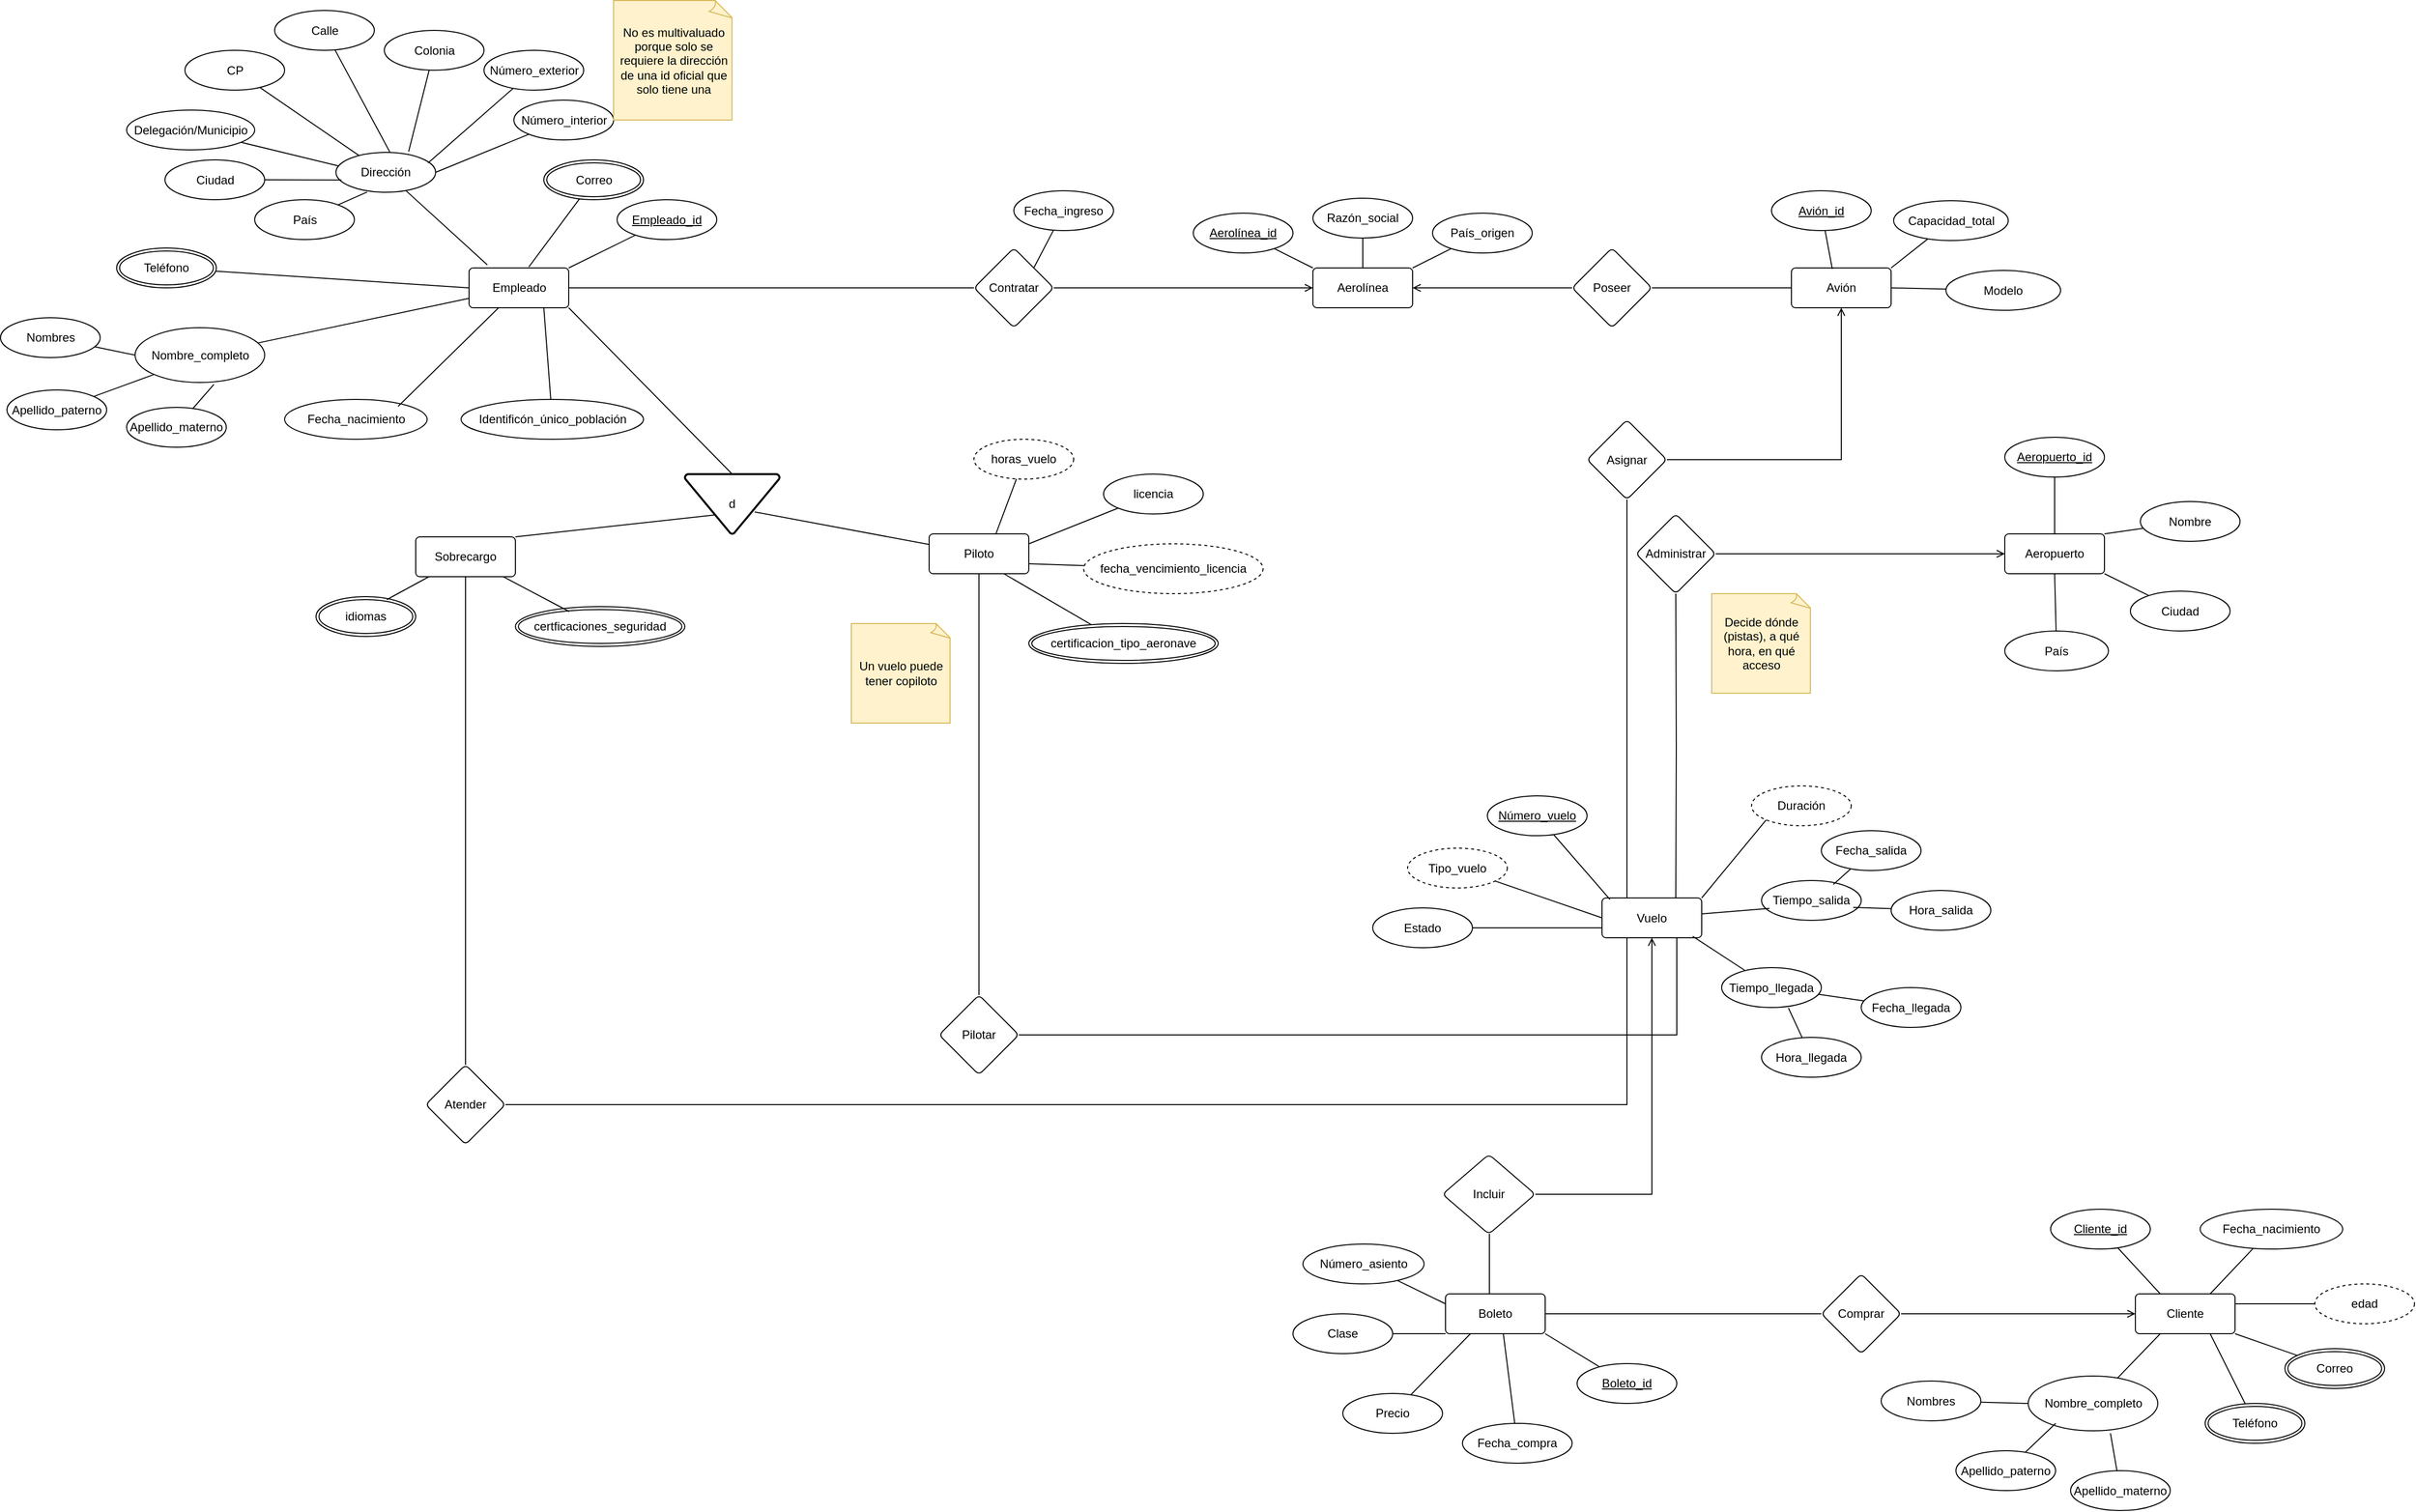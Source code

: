 <mxfile version="28.0.6">
  <diagram name="Página-1" id="A9PW_-a_aorVZS6O-z3_">
    <mxGraphModel dx="2638" dy="572" grid="1" gridSize="10" guides="1" tooltips="1" connect="1" arrows="1" fold="1" page="1" pageScale="1" pageWidth="827" pageHeight="1169" math="0" shadow="0">
      <root>
        <mxCell id="0" />
        <mxCell id="1" parent="0" />
        <mxCell id="obFpbQmdptYm8J4LqNKV-138" style="rounded=0;orthogonalLoop=1;jettySize=auto;html=1;entryX=1;entryY=0;entryDx=0;entryDy=0;endArrow=none;endFill=0;exitX=0.316;exitY=0.683;exitDx=0;exitDy=0;exitPerimeter=0;" parent="1" source="obFpbQmdptYm8J4LqNKV-22" target="obFpbQmdptYm8J4LqNKV-36" edge="1">
          <mxGeometry relative="1" as="geometry" />
        </mxCell>
        <mxCell id="obFpbQmdptYm8J4LqNKV-22" value="d" style="strokeWidth=2;html=1;shape=mxgraph.flowchart.merge_or_storage;whiteSpace=wrap;" parent="1" vertex="1">
          <mxGeometry x="-580" y="507" width="95" height="60" as="geometry" />
        </mxCell>
        <mxCell id="obFpbQmdptYm8J4LqNKV-122" style="rounded=0;orthogonalLoop=1;jettySize=auto;html=1;entryX=0;entryY=0.5;entryDx=0;entryDy=0;endArrow=none;endFill=0;" parent="1" source="obFpbQmdptYm8J4LqNKV-23" target="obFpbQmdptYm8J4LqNKV-25" edge="1">
          <mxGeometry relative="1" as="geometry" />
        </mxCell>
        <mxCell id="obFpbQmdptYm8J4LqNKV-23" value="Teléfono" style="ellipse;shape=doubleEllipse;margin=3;whiteSpace=wrap;html=1;align=center;" parent="1" vertex="1">
          <mxGeometry x="-1150" y="280" width="100" height="40" as="geometry" />
        </mxCell>
        <mxCell id="obFpbQmdptYm8J4LqNKV-24" value="Correo" style="ellipse;shape=doubleEllipse;margin=3;whiteSpace=wrap;html=1;align=center;" parent="1" vertex="1">
          <mxGeometry x="-721.5" y="191.5" width="100" height="40" as="geometry" />
        </mxCell>
        <mxCell id="obFpbQmdptYm8J4LqNKV-100" value="" style="edgeStyle=orthogonalEdgeStyle;rounded=0;orthogonalLoop=1;jettySize=auto;html=1;startArrow=none;startFill=0;endArrow=none;endFill=0;" parent="1" source="obFpbQmdptYm8J4LqNKV-25" target="obFpbQmdptYm8J4LqNKV-99" edge="1">
          <mxGeometry relative="1" as="geometry" />
        </mxCell>
        <mxCell id="obFpbQmdptYm8J4LqNKV-25" value="Empleado" style="rounded=1;arcSize=10;whiteSpace=wrap;html=1;align=center;" parent="1" vertex="1">
          <mxGeometry x="-796.5" y="300" width="100" height="40" as="geometry" />
        </mxCell>
        <mxCell id="obFpbQmdptYm8J4LqNKV-120" style="rounded=0;orthogonalLoop=1;jettySize=auto;html=1;entryX=1;entryY=0;entryDx=0;entryDy=0;endArrow=none;endFill=0;" parent="1" source="obFpbQmdptYm8J4LqNKV-27" target="obFpbQmdptYm8J4LqNKV-25" edge="1">
          <mxGeometry relative="1" as="geometry" />
        </mxCell>
        <mxCell id="obFpbQmdptYm8J4LqNKV-27" value="&lt;u&gt;Empleado_id&lt;/u&gt;" style="ellipse;whiteSpace=wrap;html=1;align=center;" parent="1" vertex="1">
          <mxGeometry x="-648" y="231.5" width="100" height="40" as="geometry" />
        </mxCell>
        <mxCell id="obFpbQmdptYm8J4LqNKV-123" style="rounded=0;orthogonalLoop=1;jettySize=auto;html=1;endArrow=none;endFill=0;" parent="1" source="obFpbQmdptYm8J4LqNKV-28" target="obFpbQmdptYm8J4LqNKV-25" edge="1">
          <mxGeometry relative="1" as="geometry" />
        </mxCell>
        <mxCell id="obFpbQmdptYm8J4LqNKV-28" value="Nombre_completo&lt;span style=&quot;text-wrap-mode: nowrap; background-color: transparent; color: rgba(0, 0, 0, 0); font-family: monospace; font-size: 0px; text-align: start;&quot;&gt;%3CmxGraphModel%3E%3Croot%3E%3CmxCell%20id%3D%220%22%2F%3E%3CmxCell%20id%3D%221%22%20parent%3D%220%22%2F%3E%3CmxCell%20id%3D%222%22%20value%3D%22%26lt%3Bdiv%26gt%3B%26lt%3Bspan%20style%3D%26quot%3Bbackground-color%3A%20transparent%3B%20color%3A%20light-dark(rgb(0%2C%200%2C%200)%2C%20rgb(255%2C%20255%2C%20255))%3B%26quot%3B%26gt%3BAeropuerto_id%26lt%3B%2Fspan%26gt%3B%26lt%3B%2Fdiv%26gt%3B%22%20style%3D%22ellipse%3BwhiteSpace%3Dwrap%3Bhtml%3D1%3B%22%20vertex%3D%221%22%20parent%3D%221%22%3E%3CmxGeometry%20x%3D%22450%22%20y%3D%22480%22%20width%3D%22120%22%20height%3D%2280%22%20as%3D%22geometry%22%2F%3E%3C%2FmxCell%3E%3C%2Froot%3E%3C%2FmxGraphModel%3E?_&lt;/span&gt;" style="ellipse;whiteSpace=wrap;html=1;align=center;" parent="1" vertex="1">
          <mxGeometry x="-1131.5" y="360" width="130" height="55" as="geometry" />
        </mxCell>
        <mxCell id="obFpbQmdptYm8J4LqNKV-124" style="rounded=0;orthogonalLoop=1;jettySize=auto;html=1;entryX=0;entryY=0.5;entryDx=0;entryDy=0;endArrow=none;endFill=0;" parent="1" source="obFpbQmdptYm8J4LqNKV-30" target="obFpbQmdptYm8J4LqNKV-28" edge="1">
          <mxGeometry relative="1" as="geometry" />
        </mxCell>
        <mxCell id="obFpbQmdptYm8J4LqNKV-30" value="Nombres" style="ellipse;whiteSpace=wrap;html=1;align=center;" parent="1" vertex="1">
          <mxGeometry x="-1266.5" y="350" width="100" height="40" as="geometry" />
        </mxCell>
        <mxCell id="obFpbQmdptYm8J4LqNKV-125" style="rounded=0;orthogonalLoop=1;jettySize=auto;html=1;entryX=0;entryY=1;entryDx=0;entryDy=0;endArrow=none;endFill=0;" parent="1" source="obFpbQmdptYm8J4LqNKV-31" target="obFpbQmdptYm8J4LqNKV-28" edge="1">
          <mxGeometry relative="1" as="geometry" />
        </mxCell>
        <mxCell id="obFpbQmdptYm8J4LqNKV-31" value="Apellido_paterno" style="ellipse;whiteSpace=wrap;html=1;align=center;" parent="1" vertex="1">
          <mxGeometry x="-1260" y="422.5" width="100" height="40" as="geometry" />
        </mxCell>
        <mxCell id="obFpbQmdptYm8J4LqNKV-32" value="Apellido_materno" style="ellipse;whiteSpace=wrap;html=1;align=center;" parent="1" vertex="1">
          <mxGeometry x="-1140" y="440" width="100" height="40" as="geometry" />
        </mxCell>
        <mxCell id="obFpbQmdptYm8J4LqNKV-33" value="Fecha_nacimiento" style="ellipse;whiteSpace=wrap;html=1;align=center;" parent="1" vertex="1">
          <mxGeometry x="-981.5" y="432" width="143" height="40" as="geometry" />
        </mxCell>
        <mxCell id="obFpbQmdptYm8J4LqNKV-110" value="" style="edgeStyle=orthogonalEdgeStyle;rounded=0;orthogonalLoop=1;jettySize=auto;html=1;endArrow=none;endFill=0;startArrow=none;startFill=0;" parent="1" source="obFpbQmdptYm8J4LqNKV-34" target="obFpbQmdptYm8J4LqNKV-109" edge="1">
          <mxGeometry relative="1" as="geometry" />
        </mxCell>
        <mxCell id="obFpbQmdptYm8J4LqNKV-34" value="Piloto" style="rounded=1;arcSize=10;whiteSpace=wrap;html=1;align=center;" parent="1" vertex="1">
          <mxGeometry x="-335" y="567" width="100" height="40" as="geometry" />
        </mxCell>
        <mxCell id="obFpbQmdptYm8J4LqNKV-114" value="" style="edgeStyle=orthogonalEdgeStyle;rounded=0;orthogonalLoop=1;jettySize=auto;html=1;endArrow=none;endFill=0;" parent="1" source="obFpbQmdptYm8J4LqNKV-36" target="obFpbQmdptYm8J4LqNKV-113" edge="1">
          <mxGeometry relative="1" as="geometry" />
        </mxCell>
        <mxCell id="obFpbQmdptYm8J4LqNKV-36" value="Sobrecargo" style="rounded=1;arcSize=10;whiteSpace=wrap;html=1;align=center;" parent="1" vertex="1">
          <mxGeometry x="-850" y="570" width="100" height="40" as="geometry" />
        </mxCell>
        <mxCell id="obFpbQmdptYm8J4LqNKV-38" value="horas_vuelo" style="ellipse;whiteSpace=wrap;html=1;align=center;dashed=1;" parent="1" vertex="1">
          <mxGeometry x="-290" y="472" width="100" height="40" as="geometry" />
        </mxCell>
        <mxCell id="obFpbQmdptYm8J4LqNKV-144" style="rounded=0;orthogonalLoop=1;jettySize=auto;html=1;entryX=1;entryY=0.25;entryDx=0;entryDy=0;endArrow=none;endFill=0;" parent="1" source="obFpbQmdptYm8J4LqNKV-39" target="obFpbQmdptYm8J4LqNKV-34" edge="1">
          <mxGeometry relative="1" as="geometry" />
        </mxCell>
        <mxCell id="obFpbQmdptYm8J4LqNKV-39" value="licencia" style="ellipse;whiteSpace=wrap;html=1;align=center;" parent="1" vertex="1">
          <mxGeometry x="-160" y="507" width="100" height="40" as="geometry" />
        </mxCell>
        <mxCell id="obFpbQmdptYm8J4LqNKV-145" style="rounded=0;orthogonalLoop=1;jettySize=auto;html=1;entryX=1;entryY=0.75;entryDx=0;entryDy=0;endArrow=none;endFill=0;" parent="1" source="obFpbQmdptYm8J4LqNKV-41" target="obFpbQmdptYm8J4LqNKV-34" edge="1">
          <mxGeometry relative="1" as="geometry" />
        </mxCell>
        <mxCell id="obFpbQmdptYm8J4LqNKV-41" value="fecha_vencimiento_licencia" style="ellipse;whiteSpace=wrap;html=1;align=center;dashed=1;" parent="1" vertex="1">
          <mxGeometry x="-180" y="577" width="180" height="50" as="geometry" />
        </mxCell>
        <mxCell id="obFpbQmdptYm8J4LqNKV-146" style="rounded=0;orthogonalLoop=1;jettySize=auto;html=1;entryX=0.75;entryY=1;entryDx=0;entryDy=0;endArrow=none;endFill=0;" parent="1" source="obFpbQmdptYm8J4LqNKV-43" target="obFpbQmdptYm8J4LqNKV-34" edge="1">
          <mxGeometry relative="1" as="geometry" />
        </mxCell>
        <mxCell id="obFpbQmdptYm8J4LqNKV-43" value="certificacion_tipo_aeronave" style="ellipse;shape=doubleEllipse;margin=3;whiteSpace=wrap;html=1;align=center;" parent="1" vertex="1">
          <mxGeometry x="-235" y="657" width="190" height="40" as="geometry" />
        </mxCell>
        <mxCell id="obFpbQmdptYm8J4LqNKV-45" value="idiomas" style="ellipse;shape=doubleEllipse;margin=3;whiteSpace=wrap;html=1;align=center;" parent="1" vertex="1">
          <mxGeometry x="-950" y="630" width="100" height="40" as="geometry" />
        </mxCell>
        <mxCell id="obFpbQmdptYm8J4LqNKV-46" value="certficaciones_seguridad" style="ellipse;shape=doubleEllipse;margin=3;whiteSpace=wrap;html=1;align=center;" parent="1" vertex="1">
          <mxGeometry x="-750" y="640" width="170" height="40" as="geometry" />
        </mxCell>
        <mxCell id="obFpbQmdptYm8J4LqNKV-129" style="rounded=0;orthogonalLoop=1;jettySize=auto;html=1;entryX=0.5;entryY=1;entryDx=0;entryDy=0;endArrow=none;endFill=0;" parent="1" source="obFpbQmdptYm8J4LqNKV-48" target="obFpbQmdptYm8J4LqNKV-50" edge="1">
          <mxGeometry relative="1" as="geometry" />
        </mxCell>
        <mxCell id="obFpbQmdptYm8J4LqNKV-176" value="" style="edgeStyle=orthogonalEdgeStyle;rounded=0;orthogonalLoop=1;jettySize=auto;html=1;endArrow=none;endFill=0;startArrow=open;startFill=0;" parent="1" source="obFpbQmdptYm8J4LqNKV-48" target="obFpbQmdptYm8J4LqNKV-175" edge="1">
          <mxGeometry relative="1" as="geometry" />
        </mxCell>
        <mxCell id="obFpbQmdptYm8J4LqNKV-48" value="Aerolínea" style="rounded=1;arcSize=10;whiteSpace=wrap;html=1;align=center;" parent="1" vertex="1">
          <mxGeometry x="50" y="300" width="100" height="40" as="geometry" />
        </mxCell>
        <mxCell id="obFpbQmdptYm8J4LqNKV-131" style="rounded=0;orthogonalLoop=1;jettySize=auto;html=1;entryX=0;entryY=0;entryDx=0;entryDy=0;endArrow=none;endFill=0;" parent="1" source="obFpbQmdptYm8J4LqNKV-49" target="obFpbQmdptYm8J4LqNKV-48" edge="1">
          <mxGeometry relative="1" as="geometry" />
        </mxCell>
        <mxCell id="obFpbQmdptYm8J4LqNKV-49" value="&lt;u&gt;Aerolínea_id&lt;/u&gt;" style="ellipse;whiteSpace=wrap;html=1;align=center;" parent="1" vertex="1">
          <mxGeometry x="-70" y="245" width="100" height="40" as="geometry" />
        </mxCell>
        <mxCell id="obFpbQmdptYm8J4LqNKV-50" value="Razón_social" style="ellipse;whiteSpace=wrap;html=1;align=center;" parent="1" vertex="1">
          <mxGeometry x="50" y="230" width="100" height="40" as="geometry" />
        </mxCell>
        <mxCell id="obFpbQmdptYm8J4LqNKV-130" style="rounded=0;orthogonalLoop=1;jettySize=auto;html=1;entryX=1;entryY=0;entryDx=0;entryDy=0;endArrow=none;endFill=0;" parent="1" source="obFpbQmdptYm8J4LqNKV-51" target="obFpbQmdptYm8J4LqNKV-48" edge="1">
          <mxGeometry relative="1" as="geometry" />
        </mxCell>
        <mxCell id="obFpbQmdptYm8J4LqNKV-51" value="País_origen" style="ellipse;whiteSpace=wrap;html=1;align=center;" parent="1" vertex="1">
          <mxGeometry x="170" y="245" width="100" height="40" as="geometry" />
        </mxCell>
        <mxCell id="obFpbQmdptYm8J4LqNKV-117" value="" style="edgeStyle=orthogonalEdgeStyle;rounded=0;orthogonalLoop=1;jettySize=auto;html=1;endArrow=none;endFill=0;startArrow=open;startFill=0;" parent="1" source="obFpbQmdptYm8J4LqNKV-52" target="obFpbQmdptYm8J4LqNKV-116" edge="1">
          <mxGeometry relative="1" as="geometry" />
        </mxCell>
        <mxCell id="obFpbQmdptYm8J4LqNKV-52" value="Cliente" style="rounded=1;arcSize=10;whiteSpace=wrap;html=1;align=center;" parent="1" vertex="1">
          <mxGeometry x="875" y="1330" width="100" height="40" as="geometry" />
        </mxCell>
        <mxCell id="obFpbQmdptYm8J4LqNKV-199" style="rounded=0;orthogonalLoop=1;jettySize=auto;html=1;entryX=0.25;entryY=1;entryDx=0;entryDy=0;endArrow=none;endFill=0;" parent="1" source="obFpbQmdptYm8J4LqNKV-54" target="obFpbQmdptYm8J4LqNKV-52" edge="1">
          <mxGeometry relative="1" as="geometry" />
        </mxCell>
        <mxCell id="obFpbQmdptYm8J4LqNKV-54" value="Nombre_completo&lt;span style=&quot;text-wrap-mode: nowrap; background-color: transparent; color: rgba(0, 0, 0, 0); font-family: monospace; font-size: 0px; text-align: start;&quot;&gt;%3CmxGraphModel%3E%3Croot%3E%3CmxCell%20id%3D%220%22%2F%3E%3CmxCell%20id%3D%221%22%20parent%3D%220%22%2F%3E%3CmxCell%20id%3D%222%22%20value%3D%22%26lt%3Bdiv%26gt%3B%26lt%3Bspan%20style%3D%26quot%3Bbackground-color%3A%20transparent%3B%20color%3A%20light-dark(rgb(0%2C%200%2C%200)%2C%20rgb(255%2C%20255%2C%20255))%3B%26quot%3B%26gt%3BAeropuerto_id%26lt%3B%2Fspan%26gt%3B%26lt%3B%2Fdiv%26gt%3B%22%20style%3D%22ellipse%3BwhiteSpace%3Dwrap%3Bhtml%3D1%3B%22%20vertex%3D%221%22%20parent%3D%221%22%3E%3CmxGeometry%20x%3D%22450%22%20y%3D%22480%22%20width%3D%22120%22%20height%3D%2280%22%20as%3D%22geometry%22%2F%3E%3C%2FmxCell%3E%3C%2Froot%3E%3C%2FmxGraphModel%3E?_&lt;/span&gt;" style="ellipse;whiteSpace=wrap;html=1;align=center;" parent="1" vertex="1">
          <mxGeometry x="767.5" y="1412.5" width="130" height="55" as="geometry" />
        </mxCell>
        <mxCell id="obFpbQmdptYm8J4LqNKV-200" style="rounded=0;orthogonalLoop=1;jettySize=auto;html=1;entryX=0;entryY=0.5;entryDx=0;entryDy=0;endArrow=none;endFill=0;" parent="1" source="obFpbQmdptYm8J4LqNKV-55" target="obFpbQmdptYm8J4LqNKV-54" edge="1">
          <mxGeometry relative="1" as="geometry" />
        </mxCell>
        <mxCell id="obFpbQmdptYm8J4LqNKV-55" value="Nombres" style="ellipse;whiteSpace=wrap;html=1;align=center;" parent="1" vertex="1">
          <mxGeometry x="620" y="1417.5" width="100" height="40" as="geometry" />
        </mxCell>
        <mxCell id="obFpbQmdptYm8J4LqNKV-56" value="Apellido_paterno" style="ellipse;whiteSpace=wrap;html=1;align=center;" parent="1" vertex="1">
          <mxGeometry x="695" y="1487.5" width="100" height="40" as="geometry" />
        </mxCell>
        <mxCell id="obFpbQmdptYm8J4LqNKV-202" style="rounded=0;orthogonalLoop=1;jettySize=auto;html=1;endArrow=none;endFill=0;" parent="1" source="obFpbQmdptYm8J4LqNKV-57" edge="1">
          <mxGeometry relative="1" as="geometry">
            <mxPoint x="850" y="1470" as="targetPoint" />
          </mxGeometry>
        </mxCell>
        <mxCell id="obFpbQmdptYm8J4LqNKV-57" value="Apellido_materno" style="ellipse;whiteSpace=wrap;html=1;align=center;" parent="1" vertex="1">
          <mxGeometry x="810" y="1507.5" width="100" height="40" as="geometry" />
        </mxCell>
        <mxCell id="obFpbQmdptYm8J4LqNKV-194" style="rounded=0;orthogonalLoop=1;jettySize=auto;html=1;entryX=0.25;entryY=0;entryDx=0;entryDy=0;endArrow=none;endFill=0;" parent="1" source="obFpbQmdptYm8J4LqNKV-58" target="obFpbQmdptYm8J4LqNKV-52" edge="1">
          <mxGeometry relative="1" as="geometry" />
        </mxCell>
        <mxCell id="obFpbQmdptYm8J4LqNKV-58" value="&lt;u&gt;Cliente_id&lt;/u&gt;" style="ellipse;whiteSpace=wrap;html=1;align=center;" parent="1" vertex="1">
          <mxGeometry x="790" y="1245" width="100" height="40" as="geometry" />
        </mxCell>
        <mxCell id="obFpbQmdptYm8J4LqNKV-59" value="Aeropuerto" style="rounded=1;arcSize=10;whiteSpace=wrap;html=1;align=center;" parent="1" vertex="1">
          <mxGeometry x="744" y="567" width="100" height="40" as="geometry" />
        </mxCell>
        <mxCell id="obFpbQmdptYm8J4LqNKV-167" style="rounded=0;orthogonalLoop=1;jettySize=auto;html=1;entryX=0.5;entryY=0;entryDx=0;entryDy=0;endArrow=none;endFill=0;" parent="1" source="obFpbQmdptYm8J4LqNKV-60" target="obFpbQmdptYm8J4LqNKV-59" edge="1">
          <mxGeometry relative="1" as="geometry" />
        </mxCell>
        <mxCell id="obFpbQmdptYm8J4LqNKV-60" value="&lt;u&gt;Aeropuerto_id&lt;/u&gt;" style="ellipse;whiteSpace=wrap;html=1;align=center;" parent="1" vertex="1">
          <mxGeometry x="744" y="470" width="100" height="40" as="geometry" />
        </mxCell>
        <mxCell id="obFpbQmdptYm8J4LqNKV-168" style="rounded=0;orthogonalLoop=1;jettySize=auto;html=1;entryX=1;entryY=0;entryDx=0;entryDy=0;endArrow=none;endFill=0;" parent="1" source="obFpbQmdptYm8J4LqNKV-63" target="obFpbQmdptYm8J4LqNKV-59" edge="1">
          <mxGeometry relative="1" as="geometry" />
        </mxCell>
        <mxCell id="obFpbQmdptYm8J4LqNKV-63" value="Nombre&lt;span style=&quot;text-wrap-mode: nowrap; color: rgba(0, 0, 0, 0); font-family: monospace; font-size: 0px; text-align: start;&quot;&gt;%3CmxGraphModel%3E%3Croot%3E%3CmxCell%20id%3D%220%22%2F%3E%3CmxCell%20id%3D%221%22%20parent%3D%220%22%2F%3E%3CmxCell%20id%3D%222%22%20value%3D%22%26lt%3Bdiv%26gt%3B%26lt%3Bspan%20style%3D%26quot%3Bbackground-color%3A%20transparent%3B%20color%3A%20light-dark(rgb(0%2C%200%2C%200)%2C%20rgb(255%2C%20255%2C%20255))%3B%26quot%3B%26gt%3BAeropuerto_id%26lt%3B%2Fspan%26gt%3B%26lt%3B%2Fdiv%26gt%3B%22%20style%3D%22ellipse%3BwhiteSpace%3Dwrap%3Bhtml%3D1%3B%22%20vertex%3D%221%22%20parent%3D%221%22%3E%3CmxGeometry%20x%3D%22450%22%20y%3D%22480%22%20width%3D%22120%22%20height%3D%2280%22%20as%3D%22geometry%22%2F%3E%3C%2FmxCell%3E%3C%2Froot%3E%3C%2FmxGraphModel%3E&lt;/span&gt;" style="ellipse;whiteSpace=wrap;html=1;align=center;" parent="1" vertex="1">
          <mxGeometry x="880" y="534.5" width="100" height="40" as="geometry" />
        </mxCell>
        <mxCell id="obFpbQmdptYm8J4LqNKV-169" style="rounded=0;orthogonalLoop=1;jettySize=auto;html=1;entryX=1;entryY=1;entryDx=0;entryDy=0;endArrow=none;endFill=0;" parent="1" source="obFpbQmdptYm8J4LqNKV-64" target="obFpbQmdptYm8J4LqNKV-59" edge="1">
          <mxGeometry relative="1" as="geometry" />
        </mxCell>
        <mxCell id="obFpbQmdptYm8J4LqNKV-64" value="Ciudad" style="ellipse;whiteSpace=wrap;html=1;align=center;" parent="1" vertex="1">
          <mxGeometry x="870" y="624.5" width="100" height="40" as="geometry" />
        </mxCell>
        <mxCell id="obFpbQmdptYm8J4LqNKV-170" style="rounded=0;orthogonalLoop=1;jettySize=auto;html=1;entryX=0.5;entryY=1;entryDx=0;entryDy=0;endArrow=none;endFill=0;" parent="1" source="obFpbQmdptYm8J4LqNKV-65" target="obFpbQmdptYm8J4LqNKV-59" edge="1">
          <mxGeometry relative="1" as="geometry" />
        </mxCell>
        <mxCell id="obFpbQmdptYm8J4LqNKV-65" value="País" style="ellipse;whiteSpace=wrap;html=1;align=center;" parent="1" vertex="1">
          <mxGeometry x="744" y="664.5" width="104" height="40" as="geometry" />
        </mxCell>
        <mxCell id="obFpbQmdptYm8J4LqNKV-195" style="rounded=0;orthogonalLoop=1;jettySize=auto;html=1;entryX=0.75;entryY=0;entryDx=0;entryDy=0;endArrow=none;endFill=0;" parent="1" source="obFpbQmdptYm8J4LqNKV-66" target="obFpbQmdptYm8J4LqNKV-52" edge="1">
          <mxGeometry relative="1" as="geometry" />
        </mxCell>
        <mxCell id="obFpbQmdptYm8J4LqNKV-66" value="Fecha_nacimiento" style="ellipse;whiteSpace=wrap;html=1;align=center;" parent="1" vertex="1">
          <mxGeometry x="940" y="1245" width="143" height="40" as="geometry" />
        </mxCell>
        <mxCell id="obFpbQmdptYm8J4LqNKV-196" style="rounded=0;orthogonalLoop=1;jettySize=auto;html=1;entryX=1;entryY=0.25;entryDx=0;entryDy=0;endArrow=none;endFill=0;" parent="1" source="obFpbQmdptYm8J4LqNKV-67" target="obFpbQmdptYm8J4LqNKV-52" edge="1">
          <mxGeometry relative="1" as="geometry" />
        </mxCell>
        <mxCell id="obFpbQmdptYm8J4LqNKV-67" value="edad" style="ellipse;whiteSpace=wrap;html=1;align=center;dashed=1;" parent="1" vertex="1">
          <mxGeometry x="1055" y="1320" width="100" height="40" as="geometry" />
        </mxCell>
        <mxCell id="obFpbQmdptYm8J4LqNKV-198" style="rounded=0;orthogonalLoop=1;jettySize=auto;html=1;entryX=0.75;entryY=1;entryDx=0;entryDy=0;endArrow=none;endFill=0;" parent="1" source="obFpbQmdptYm8J4LqNKV-68" target="obFpbQmdptYm8J4LqNKV-52" edge="1">
          <mxGeometry relative="1" as="geometry" />
        </mxCell>
        <mxCell id="obFpbQmdptYm8J4LqNKV-68" value="Teléfono" style="ellipse;shape=doubleEllipse;margin=3;whiteSpace=wrap;html=1;align=center;" parent="1" vertex="1">
          <mxGeometry x="945" y="1440" width="100" height="40" as="geometry" />
        </mxCell>
        <mxCell id="obFpbQmdptYm8J4LqNKV-197" style="rounded=0;orthogonalLoop=1;jettySize=auto;html=1;entryX=1;entryY=1;entryDx=0;entryDy=0;endArrow=none;endFill=0;" parent="1" source="obFpbQmdptYm8J4LqNKV-69" target="obFpbQmdptYm8J4LqNKV-52" edge="1">
          <mxGeometry relative="1" as="geometry" />
        </mxCell>
        <mxCell id="obFpbQmdptYm8J4LqNKV-69" value="Correo" style="ellipse;shape=doubleEllipse;margin=3;whiteSpace=wrap;html=1;align=center;" parent="1" vertex="1">
          <mxGeometry x="1025" y="1385" width="100" height="40" as="geometry" />
        </mxCell>
        <mxCell id="obFpbQmdptYm8J4LqNKV-134" style="rounded=0;orthogonalLoop=1;jettySize=auto;html=1;entryX=0;entryY=1;entryDx=0;entryDy=0;endArrow=none;endFill=0;exitX=1;exitY=0;exitDx=0;exitDy=0;" parent="1" source="obFpbQmdptYm8J4LqNKV-70" target="obFpbQmdptYm8J4LqNKV-78" edge="1">
          <mxGeometry relative="1" as="geometry" />
        </mxCell>
        <mxCell id="obFpbQmdptYm8J4LqNKV-160" style="edgeStyle=orthogonalEdgeStyle;rounded=0;orthogonalLoop=1;jettySize=auto;html=1;entryX=0.5;entryY=1;entryDx=0;entryDy=0;endArrow=none;endFill=0;" parent="1" target="obFpbQmdptYm8J4LqNKV-104" edge="1">
          <mxGeometry relative="1" as="geometry">
            <mxPoint x="414" y="932.5" as="sourcePoint" />
          </mxGeometry>
        </mxCell>
        <mxCell id="obFpbQmdptYm8J4LqNKV-182" value="" style="edgeStyle=orthogonalEdgeStyle;rounded=0;orthogonalLoop=1;jettySize=auto;html=1;endArrow=none;endFill=0;" parent="1" target="obFpbQmdptYm8J4LqNKV-181" edge="1">
          <mxGeometry relative="1" as="geometry">
            <mxPoint x="365" y="935.5" as="sourcePoint" />
            <Array as="points">
              <mxPoint x="365" y="783" />
              <mxPoint x="365" y="783" />
            </Array>
          </mxGeometry>
        </mxCell>
        <mxCell id="obFpbQmdptYm8J4LqNKV-70" value="Vuelo" style="rounded=1;arcSize=10;whiteSpace=wrap;html=1;align=center;" parent="1" vertex="1">
          <mxGeometry x="340" y="932.5" width="100" height="40" as="geometry" />
        </mxCell>
        <mxCell id="obFpbQmdptYm8J4LqNKV-71" value="&lt;u&gt;Número_vuelo&lt;/u&gt;" style="ellipse;whiteSpace=wrap;html=1;align=center;" parent="1" vertex="1">
          <mxGeometry x="225" y="830" width="100" height="40" as="geometry" />
        </mxCell>
        <mxCell id="obFpbQmdptYm8J4LqNKV-72" value="Fecha_salida" style="ellipse;whiteSpace=wrap;html=1;align=center;" parent="1" vertex="1">
          <mxGeometry x="560" y="865" width="100" height="40" as="geometry" />
        </mxCell>
        <mxCell id="obFpbQmdptYm8J4LqNKV-73" value="Hora_salida" style="ellipse;whiteSpace=wrap;html=1;align=center;" parent="1" vertex="1">
          <mxGeometry x="630" y="925" width="100" height="40" as="geometry" />
        </mxCell>
        <mxCell id="obFpbQmdptYm8J4LqNKV-74" value="Tiempo_salida" style="ellipse;whiteSpace=wrap;html=1;align=center;" parent="1" vertex="1">
          <mxGeometry x="500" y="915" width="100" height="40" as="geometry" />
        </mxCell>
        <mxCell id="obFpbQmdptYm8J4LqNKV-153" style="rounded=0;orthogonalLoop=1;jettySize=auto;html=1;endArrow=none;endFill=0;" parent="1" source="obFpbQmdptYm8J4LqNKV-75" target="obFpbQmdptYm8J4LqNKV-77" edge="1">
          <mxGeometry relative="1" as="geometry" />
        </mxCell>
        <mxCell id="obFpbQmdptYm8J4LqNKV-75" value="Fecha_llegada" style="ellipse;whiteSpace=wrap;html=1;align=center;" parent="1" vertex="1">
          <mxGeometry x="600" y="1022.5" width="100" height="40" as="geometry" />
        </mxCell>
        <mxCell id="obFpbQmdptYm8J4LqNKV-76" value="Hora_llegada" style="ellipse;whiteSpace=wrap;html=1;align=center;" parent="1" vertex="1">
          <mxGeometry x="500" y="1072.5" width="100" height="40" as="geometry" />
        </mxCell>
        <mxCell id="obFpbQmdptYm8J4LqNKV-77" value="Tiempo_llegada" style="ellipse;whiteSpace=wrap;html=1;align=center;" parent="1" vertex="1">
          <mxGeometry x="460" y="1002.5" width="100" height="40" as="geometry" />
        </mxCell>
        <mxCell id="obFpbQmdptYm8J4LqNKV-78" value="Duración" style="ellipse;whiteSpace=wrap;html=1;align=center;dashed=1;" parent="1" vertex="1">
          <mxGeometry x="490" y="820" width="100" height="40" as="geometry" />
        </mxCell>
        <mxCell id="obFpbQmdptYm8J4LqNKV-149" style="rounded=0;orthogonalLoop=1;jettySize=auto;html=1;entryX=0;entryY=0.75;entryDx=0;entryDy=0;endArrow=none;endFill=0;" parent="1" source="obFpbQmdptYm8J4LqNKV-80" target="obFpbQmdptYm8J4LqNKV-70" edge="1">
          <mxGeometry relative="1" as="geometry" />
        </mxCell>
        <mxCell id="obFpbQmdptYm8J4LqNKV-80" value="Estado" style="ellipse;whiteSpace=wrap;html=1;align=center;" parent="1" vertex="1">
          <mxGeometry x="110" y="942.5" width="100" height="40" as="geometry" />
        </mxCell>
        <mxCell id="obFpbQmdptYm8J4LqNKV-148" style="rounded=0;orthogonalLoop=1;jettySize=auto;html=1;entryX=0;entryY=0.5;entryDx=0;entryDy=0;endArrow=none;endFill=0;" parent="1" source="obFpbQmdptYm8J4LqNKV-82" target="obFpbQmdptYm8J4LqNKV-70" edge="1">
          <mxGeometry relative="1" as="geometry" />
        </mxCell>
        <mxCell id="obFpbQmdptYm8J4LqNKV-82" value="Tipo_vuelo" style="ellipse;whiteSpace=wrap;html=1;align=center;dashed=1;" parent="1" vertex="1">
          <mxGeometry x="145" y="882.5" width="100" height="40" as="geometry" />
        </mxCell>
        <mxCell id="obFpbQmdptYm8J4LqNKV-186" value="" style="edgeStyle=orthogonalEdgeStyle;rounded=0;orthogonalLoop=1;jettySize=auto;html=1;endArrow=none;endFill=0;" parent="1" source="obFpbQmdptYm8J4LqNKV-83" target="obFpbQmdptYm8J4LqNKV-185" edge="1">
          <mxGeometry relative="1" as="geometry">
            <Array as="points">
              <mxPoint x="227" y="1310" />
              <mxPoint x="227" y="1310" />
            </Array>
          </mxGeometry>
        </mxCell>
        <mxCell id="obFpbQmdptYm8J4LqNKV-83" value="Boleto" style="rounded=1;arcSize=10;whiteSpace=wrap;html=1;align=center;" parent="1" vertex="1">
          <mxGeometry x="183" y="1330" width="100" height="40" as="geometry" />
        </mxCell>
        <mxCell id="obFpbQmdptYm8J4LqNKV-188" style="rounded=0;orthogonalLoop=1;jettySize=auto;html=1;entryX=0;entryY=0.25;entryDx=0;entryDy=0;endArrow=none;endFill=0;" parent="1" source="obFpbQmdptYm8J4LqNKV-84" target="obFpbQmdptYm8J4LqNKV-83" edge="1">
          <mxGeometry relative="1" as="geometry" />
        </mxCell>
        <mxCell id="obFpbQmdptYm8J4LqNKV-84" value="Número_asiento" style="ellipse;whiteSpace=wrap;html=1;align=center;" parent="1" vertex="1">
          <mxGeometry x="40" y="1280" width="121.5" height="40" as="geometry" />
        </mxCell>
        <mxCell id="obFpbQmdptYm8J4LqNKV-193" style="rounded=0;orthogonalLoop=1;jettySize=auto;html=1;entryX=1;entryY=1;entryDx=0;entryDy=0;endArrow=none;endFill=0;" parent="1" source="obFpbQmdptYm8J4LqNKV-86" target="obFpbQmdptYm8J4LqNKV-83" edge="1">
          <mxGeometry relative="1" as="geometry" />
        </mxCell>
        <mxCell id="obFpbQmdptYm8J4LqNKV-86" value="&lt;u&gt;Boleto_id&lt;/u&gt;" style="ellipse;whiteSpace=wrap;html=1;align=center;" parent="1" vertex="1">
          <mxGeometry x="315" y="1400" width="100" height="40" as="geometry" />
        </mxCell>
        <mxCell id="obFpbQmdptYm8J4LqNKV-189" style="rounded=0;orthogonalLoop=1;jettySize=auto;html=1;entryX=0;entryY=1;entryDx=0;entryDy=0;endArrow=none;endFill=0;" parent="1" source="obFpbQmdptYm8J4LqNKV-87" target="obFpbQmdptYm8J4LqNKV-83" edge="1">
          <mxGeometry relative="1" as="geometry" />
        </mxCell>
        <mxCell id="obFpbQmdptYm8J4LqNKV-87" value="Clase" style="ellipse;whiteSpace=wrap;html=1;align=center;" parent="1" vertex="1">
          <mxGeometry x="30" y="1350" width="100" height="40" as="geometry" />
        </mxCell>
        <mxCell id="obFpbQmdptYm8J4LqNKV-191" style="rounded=0;orthogonalLoop=1;jettySize=auto;html=1;entryX=0.25;entryY=1;entryDx=0;entryDy=0;endArrow=none;endFill=0;" parent="1" source="obFpbQmdptYm8J4LqNKV-88" target="obFpbQmdptYm8J4LqNKV-83" edge="1">
          <mxGeometry relative="1" as="geometry" />
        </mxCell>
        <mxCell id="obFpbQmdptYm8J4LqNKV-88" value="Precio" style="ellipse;whiteSpace=wrap;html=1;align=center;" parent="1" vertex="1">
          <mxGeometry x="80" y="1430" width="100" height="40" as="geometry" />
        </mxCell>
        <mxCell id="obFpbQmdptYm8J4LqNKV-89" value="Fecha_compra" style="ellipse;whiteSpace=wrap;html=1;align=center;" parent="1" vertex="1">
          <mxGeometry x="200" y="1460" width="110" height="40" as="geometry" />
        </mxCell>
        <mxCell id="obFpbQmdptYm8J4LqNKV-140" style="edgeStyle=orthogonalEdgeStyle;rounded=0;orthogonalLoop=1;jettySize=auto;html=1;entryX=0;entryY=0.5;entryDx=0;entryDy=0;endArrow=open;endFill=0;" parent="1" source="obFpbQmdptYm8J4LqNKV-99" target="obFpbQmdptYm8J4LqNKV-48" edge="1">
          <mxGeometry relative="1" as="geometry" />
        </mxCell>
        <mxCell id="obFpbQmdptYm8J4LqNKV-99" value="Contratar" style="rhombus;whiteSpace=wrap;html=1;rounded=1;arcSize=10;" parent="1" vertex="1">
          <mxGeometry x="-290" y="280" width="80" height="80" as="geometry" />
        </mxCell>
        <mxCell id="obFpbQmdptYm8J4LqNKV-157" style="edgeStyle=orthogonalEdgeStyle;rounded=0;orthogonalLoop=1;jettySize=auto;html=1;entryX=0;entryY=0.5;entryDx=0;entryDy=0;endArrow=open;endFill=0;" parent="1" source="obFpbQmdptYm8J4LqNKV-104" target="obFpbQmdptYm8J4LqNKV-59" edge="1">
          <mxGeometry relative="1" as="geometry" />
        </mxCell>
        <mxCell id="obFpbQmdptYm8J4LqNKV-104" value="Administrar" style="rhombus;whiteSpace=wrap;html=1;rounded=1;arcSize=10;" parent="1" vertex="1">
          <mxGeometry x="374" y="547" width="80" height="80" as="geometry" />
        </mxCell>
        <mxCell id="obFpbQmdptYm8J4LqNKV-111" style="edgeStyle=orthogonalEdgeStyle;rounded=0;orthogonalLoop=1;jettySize=auto;html=1;entryX=0.75;entryY=1;entryDx=0;entryDy=0;endArrow=none;endFill=0;" parent="1" source="obFpbQmdptYm8J4LqNKV-109" target="obFpbQmdptYm8J4LqNKV-70" edge="1">
          <mxGeometry relative="1" as="geometry" />
        </mxCell>
        <mxCell id="obFpbQmdptYm8J4LqNKV-109" value="Pilotar" style="rhombus;whiteSpace=wrap;html=1;rounded=1;arcSize=10;" parent="1" vertex="1">
          <mxGeometry x="-325" y="1030" width="80" height="80" as="geometry" />
        </mxCell>
        <mxCell id="obFpbQmdptYm8J4LqNKV-115" style="edgeStyle=orthogonalEdgeStyle;rounded=0;orthogonalLoop=1;jettySize=auto;html=1;entryX=0.25;entryY=1;entryDx=0;entryDy=0;endArrow=none;endFill=0;" parent="1" source="obFpbQmdptYm8J4LqNKV-113" target="obFpbQmdptYm8J4LqNKV-70" edge="1">
          <mxGeometry relative="1" as="geometry" />
        </mxCell>
        <mxCell id="obFpbQmdptYm8J4LqNKV-113" value="Atender" style="rhombus;whiteSpace=wrap;html=1;rounded=1;arcSize=10;" parent="1" vertex="1">
          <mxGeometry x="-840" y="1100" width="80" height="80" as="geometry" />
        </mxCell>
        <mxCell id="obFpbQmdptYm8J4LqNKV-118" style="edgeStyle=orthogonalEdgeStyle;rounded=0;orthogonalLoop=1;jettySize=auto;html=1;entryX=1;entryY=0.5;entryDx=0;entryDy=0;endArrow=none;endFill=0;" parent="1" source="obFpbQmdptYm8J4LqNKV-116" target="obFpbQmdptYm8J4LqNKV-83" edge="1">
          <mxGeometry relative="1" as="geometry" />
        </mxCell>
        <mxCell id="obFpbQmdptYm8J4LqNKV-116" value="Comprar" style="rhombus;whiteSpace=wrap;html=1;rounded=1;arcSize=10;" parent="1" vertex="1">
          <mxGeometry x="560" y="1310" width="80" height="80" as="geometry" />
        </mxCell>
        <mxCell id="obFpbQmdptYm8J4LqNKV-119" style="rounded=0;orthogonalLoop=1;jettySize=auto;html=1;entryX=0.6;entryY=-0.025;entryDx=0;entryDy=0;entryPerimeter=0;endArrow=none;endFill=0;" parent="1" source="obFpbQmdptYm8J4LqNKV-24" target="obFpbQmdptYm8J4LqNKV-25" edge="1">
          <mxGeometry relative="1" as="geometry" />
        </mxCell>
        <mxCell id="obFpbQmdptYm8J4LqNKV-127" style="rounded=0;orthogonalLoop=1;jettySize=auto;html=1;entryX=0.608;entryY=1.036;entryDx=0;entryDy=0;entryPerimeter=0;endArrow=none;endFill=0;" parent="1" source="obFpbQmdptYm8J4LqNKV-32" target="obFpbQmdptYm8J4LqNKV-28" edge="1">
          <mxGeometry relative="1" as="geometry" />
        </mxCell>
        <mxCell id="obFpbQmdptYm8J4LqNKV-132" style="rounded=0;orthogonalLoop=1;jettySize=auto;html=1;entryX=0.71;entryY=0.075;entryDx=0;entryDy=0;entryPerimeter=0;endArrow=none;endFill=0;" parent="1" source="obFpbQmdptYm8J4LqNKV-36" target="obFpbQmdptYm8J4LqNKV-45" edge="1">
          <mxGeometry relative="1" as="geometry" />
        </mxCell>
        <mxCell id="obFpbQmdptYm8J4LqNKV-133" style="rounded=0;orthogonalLoop=1;jettySize=auto;html=1;entryX=0.318;entryY=0.125;entryDx=0;entryDy=0;entryPerimeter=0;endArrow=none;endFill=0;" parent="1" source="obFpbQmdptYm8J4LqNKV-36" target="obFpbQmdptYm8J4LqNKV-46" edge="1">
          <mxGeometry relative="1" as="geometry" />
        </mxCell>
        <mxCell id="obFpbQmdptYm8J4LqNKV-135" style="rounded=0;orthogonalLoop=1;jettySize=auto;html=1;entryX=0.08;entryY=0.7;entryDx=0;entryDy=0;entryPerimeter=0;endArrow=none;endFill=0;" parent="1" source="obFpbQmdptYm8J4LqNKV-70" target="obFpbQmdptYm8J4LqNKV-74" edge="1">
          <mxGeometry relative="1" as="geometry" />
        </mxCell>
        <mxCell id="obFpbQmdptYm8J4LqNKV-136" style="rounded=0;orthogonalLoop=1;jettySize=auto;html=1;entryX=0.72;entryY=0.1;entryDx=0;entryDy=0;entryPerimeter=0;endArrow=none;endFill=0;" parent="1" source="obFpbQmdptYm8J4LqNKV-72" target="obFpbQmdptYm8J4LqNKV-74" edge="1">
          <mxGeometry relative="1" as="geometry" />
        </mxCell>
        <mxCell id="obFpbQmdptYm8J4LqNKV-139" style="rounded=0;orthogonalLoop=1;jettySize=auto;html=1;entryX=0.737;entryY=0.633;entryDx=0;entryDy=0;entryPerimeter=0;endArrow=none;endFill=0;" parent="1" source="obFpbQmdptYm8J4LqNKV-34" target="obFpbQmdptYm8J4LqNKV-22" edge="1">
          <mxGeometry relative="1" as="geometry" />
        </mxCell>
        <mxCell id="obFpbQmdptYm8J4LqNKV-141" style="rounded=0;orthogonalLoop=1;jettySize=auto;html=1;entryX=0.5;entryY=0;entryDx=0;entryDy=0;entryPerimeter=0;endArrow=none;endFill=0;exitX=1;exitY=1;exitDx=0;exitDy=0;" parent="1" source="obFpbQmdptYm8J4LqNKV-25" target="obFpbQmdptYm8J4LqNKV-22" edge="1">
          <mxGeometry relative="1" as="geometry">
            <mxPoint x="-632.599" y="344.75" as="sourcePoint" />
            <mxPoint x="-621.5" y="503.25" as="targetPoint" />
          </mxGeometry>
        </mxCell>
        <mxCell id="obFpbQmdptYm8J4LqNKV-143" style="rounded=0;orthogonalLoop=1;jettySize=auto;html=1;entryX=0.67;entryY=0;entryDx=0;entryDy=0;entryPerimeter=0;endArrow=none;endFill=0;" parent="1" source="obFpbQmdptYm8J4LqNKV-38" target="obFpbQmdptYm8J4LqNKV-34" edge="1">
          <mxGeometry relative="1" as="geometry" />
        </mxCell>
        <mxCell id="obFpbQmdptYm8J4LqNKV-147" style="rounded=0;orthogonalLoop=1;jettySize=auto;html=1;entryX=0.08;entryY=0.038;entryDx=0;entryDy=0;entryPerimeter=0;endArrow=none;endFill=0;" parent="1" source="obFpbQmdptYm8J4LqNKV-71" target="obFpbQmdptYm8J4LqNKV-70" edge="1">
          <mxGeometry relative="1" as="geometry" />
        </mxCell>
        <mxCell id="obFpbQmdptYm8J4LqNKV-151" style="rounded=0;orthogonalLoop=1;jettySize=auto;html=1;entryX=0.91;entryY=0.963;entryDx=0;entryDy=0;entryPerimeter=0;endArrow=none;endFill=0;" parent="1" source="obFpbQmdptYm8J4LqNKV-77" target="obFpbQmdptYm8J4LqNKV-70" edge="1">
          <mxGeometry relative="1" as="geometry" />
        </mxCell>
        <mxCell id="obFpbQmdptYm8J4LqNKV-152" style="rounded=0;orthogonalLoop=1;jettySize=auto;html=1;entryX=0.92;entryY=0.675;entryDx=0;entryDy=0;entryPerimeter=0;endArrow=none;endFill=0;" parent="1" source="obFpbQmdptYm8J4LqNKV-73" target="obFpbQmdptYm8J4LqNKV-74" edge="1">
          <mxGeometry relative="1" as="geometry" />
        </mxCell>
        <mxCell id="obFpbQmdptYm8J4LqNKV-154" style="rounded=0;orthogonalLoop=1;jettySize=auto;html=1;entryX=0.67;entryY=1.013;entryDx=0;entryDy=0;entryPerimeter=0;endArrow=none;endFill=0;" parent="1" source="obFpbQmdptYm8J4LqNKV-76" target="obFpbQmdptYm8J4LqNKV-77" edge="1">
          <mxGeometry relative="1" as="geometry" />
        </mxCell>
        <mxCell id="obFpbQmdptYm8J4LqNKV-156" value="Un vuelo puede tener copiloto" style="whiteSpace=wrap;html=1;shape=mxgraph.basic.document;fillColor=#fff2cc;strokeColor=#d6b656;" parent="1" vertex="1">
          <mxGeometry x="-413" y="657" width="100" height="100" as="geometry" />
        </mxCell>
        <mxCell id="obFpbQmdptYm8J4LqNKV-159" value="Decide dónde (pistas), a qué hora, en qué acceso" style="whiteSpace=wrap;html=1;shape=mxgraph.basic.document;fillColor=#fff2cc;strokeColor=#d6b656;" parent="1" vertex="1">
          <mxGeometry x="450" y="627" width="100" height="100" as="geometry" />
        </mxCell>
        <mxCell id="obFpbQmdptYm8J4LqNKV-161" value="Avión" style="rounded=1;arcSize=10;whiteSpace=wrap;html=1;align=center;" parent="1" vertex="1">
          <mxGeometry x="530" y="300" width="100" height="40" as="geometry" />
        </mxCell>
        <mxCell id="obFpbQmdptYm8J4LqNKV-162" value="&lt;u&gt;Avión_id&lt;/u&gt;" style="ellipse;whiteSpace=wrap;html=1;align=center;" parent="1" vertex="1">
          <mxGeometry x="510" y="222.5" width="100" height="40" as="geometry" />
        </mxCell>
        <mxCell id="obFpbQmdptYm8J4LqNKV-163" value="Capacidad_total" style="ellipse;whiteSpace=wrap;html=1;align=center;" parent="1" vertex="1">
          <mxGeometry x="632.5" y="232.5" width="115" height="40" as="geometry" />
        </mxCell>
        <mxCell id="obFpbQmdptYm8J4LqNKV-180" style="rounded=0;orthogonalLoop=1;jettySize=auto;html=1;entryX=1;entryY=0.5;entryDx=0;entryDy=0;endArrow=none;endFill=0;" parent="1" source="obFpbQmdptYm8J4LqNKV-166" target="obFpbQmdptYm8J4LqNKV-161" edge="1">
          <mxGeometry relative="1" as="geometry" />
        </mxCell>
        <mxCell id="obFpbQmdptYm8J4LqNKV-166" value="Modelo" style="ellipse;whiteSpace=wrap;html=1;align=center;" parent="1" vertex="1">
          <mxGeometry x="685" y="302.5" width="115" height="40" as="geometry" />
        </mxCell>
        <mxCell id="obFpbQmdptYm8J4LqNKV-177" style="edgeStyle=orthogonalEdgeStyle;rounded=0;orthogonalLoop=1;jettySize=auto;html=1;entryX=0;entryY=0.5;entryDx=0;entryDy=0;endArrow=none;endFill=0;" parent="1" source="obFpbQmdptYm8J4LqNKV-175" target="obFpbQmdptYm8J4LqNKV-161" edge="1">
          <mxGeometry relative="1" as="geometry" />
        </mxCell>
        <mxCell id="obFpbQmdptYm8J4LqNKV-175" value="Poseer" style="rhombus;whiteSpace=wrap;html=1;rounded=1;arcSize=10;" parent="1" vertex="1">
          <mxGeometry x="310" y="280" width="80" height="80" as="geometry" />
        </mxCell>
        <mxCell id="obFpbQmdptYm8J4LqNKV-178" style="rounded=0;orthogonalLoop=1;jettySize=auto;html=1;entryX=0.41;entryY=0.025;entryDx=0;entryDy=0;entryPerimeter=0;endArrow=none;endFill=0;" parent="1" source="obFpbQmdptYm8J4LqNKV-162" target="obFpbQmdptYm8J4LqNKV-161" edge="1">
          <mxGeometry relative="1" as="geometry" />
        </mxCell>
        <mxCell id="obFpbQmdptYm8J4LqNKV-179" style="rounded=0;orthogonalLoop=1;jettySize=auto;html=1;entryX=1;entryY=0;entryDx=0;entryDy=0;endArrow=none;endFill=0;" parent="1" source="obFpbQmdptYm8J4LqNKV-163" target="obFpbQmdptYm8J4LqNKV-161" edge="1">
          <mxGeometry relative="1" as="geometry" />
        </mxCell>
        <mxCell id="obFpbQmdptYm8J4LqNKV-183" style="edgeStyle=orthogonalEdgeStyle;rounded=0;orthogonalLoop=1;jettySize=auto;html=1;entryX=0.5;entryY=1;entryDx=0;entryDy=0;endArrow=open;endFill=0;" parent="1" source="obFpbQmdptYm8J4LqNKV-181" target="obFpbQmdptYm8J4LqNKV-161" edge="1">
          <mxGeometry relative="1" as="geometry" />
        </mxCell>
        <mxCell id="obFpbQmdptYm8J4LqNKV-181" value="Asignar" style="rhombus;whiteSpace=wrap;html=1;rounded=1;arcSize=10;" parent="1" vertex="1">
          <mxGeometry x="325" y="452.5" width="80" height="80" as="geometry" />
        </mxCell>
        <mxCell id="obFpbQmdptYm8J4LqNKV-187" style="edgeStyle=orthogonalEdgeStyle;rounded=0;orthogonalLoop=1;jettySize=auto;html=1;entryX=0.5;entryY=1;entryDx=0;entryDy=0;endArrow=open;endFill=0;" parent="1" source="obFpbQmdptYm8J4LqNKV-185" target="obFpbQmdptYm8J4LqNKV-70" edge="1">
          <mxGeometry relative="1" as="geometry" />
        </mxCell>
        <mxCell id="obFpbQmdptYm8J4LqNKV-185" value="Incluir" style="rhombus;whiteSpace=wrap;html=1;rounded=1;arcSize=10;" parent="1" vertex="1">
          <mxGeometry x="180" y="1190" width="93" height="80" as="geometry" />
        </mxCell>
        <mxCell id="obFpbQmdptYm8J4LqNKV-192" style="rounded=0;orthogonalLoop=1;jettySize=auto;html=1;entryX=0.58;entryY=1;entryDx=0;entryDy=0;entryPerimeter=0;endArrow=none;endFill=0;" parent="1" source="obFpbQmdptYm8J4LqNKV-89" target="obFpbQmdptYm8J4LqNKV-83" edge="1">
          <mxGeometry relative="1" as="geometry" />
        </mxCell>
        <mxCell id="obFpbQmdptYm8J4LqNKV-201" style="rounded=0;orthogonalLoop=1;jettySize=auto;html=1;entryX=0.212;entryY=0.864;entryDx=0;entryDy=0;entryPerimeter=0;endArrow=none;endFill=0;" parent="1" source="obFpbQmdptYm8J4LqNKV-56" target="obFpbQmdptYm8J4LqNKV-54" edge="1">
          <mxGeometry relative="1" as="geometry" />
        </mxCell>
        <mxCell id="ayjCAUZTDBPEH2389OsR-1" style="rounded=0;orthogonalLoop=1;jettySize=auto;html=1;entryX=1;entryY=0;entryDx=0;entryDy=0;endArrow=none;endFill=0;" edge="1" parent="1" source="ayjCAUZTDBPEH2389OsR-2" target="obFpbQmdptYm8J4LqNKV-99">
          <mxGeometry relative="1" as="geometry">
            <mxPoint x="-220" y="292.5" as="targetPoint" />
          </mxGeometry>
        </mxCell>
        <mxCell id="ayjCAUZTDBPEH2389OsR-2" value="Fecha_ingreso" style="ellipse;whiteSpace=wrap;html=1;align=center;" vertex="1" parent="1">
          <mxGeometry x="-250" y="222.5" width="100" height="40" as="geometry" />
        </mxCell>
        <mxCell id="ayjCAUZTDBPEH2389OsR-7" value="Dirección" style="ellipse;whiteSpace=wrap;html=1;align=center;" vertex="1" parent="1">
          <mxGeometry x="-930" y="184" width="100" height="40" as="geometry" />
        </mxCell>
        <mxCell id="ayjCAUZTDBPEH2389OsR-8" value="País" style="ellipse;whiteSpace=wrap;html=1;align=center;" vertex="1" parent="1">
          <mxGeometry x="-1011.5" y="231.5" width="100" height="40" as="geometry" />
        </mxCell>
        <mxCell id="ayjCAUZTDBPEH2389OsR-9" value="Delegación/Municipio" style="ellipse;whiteSpace=wrap;html=1;align=center;" vertex="1" parent="1">
          <mxGeometry x="-1140" y="141.5" width="128.5" height="40" as="geometry" />
        </mxCell>
        <mxCell id="ayjCAUZTDBPEH2389OsR-10" value="Ciudad" style="ellipse;whiteSpace=wrap;html=1;align=center;" vertex="1" parent="1">
          <mxGeometry x="-1101.5" y="191.5" width="100" height="40" as="geometry" />
        </mxCell>
        <mxCell id="ayjCAUZTDBPEH2389OsR-11" value="CP" style="ellipse;whiteSpace=wrap;html=1;align=center;" vertex="1" parent="1">
          <mxGeometry x="-1081.5" y="81.5" width="100" height="40" as="geometry" />
        </mxCell>
        <mxCell id="ayjCAUZTDBPEH2389OsR-12" value="Calle" style="ellipse;whiteSpace=wrap;html=1;align=center;" vertex="1" parent="1">
          <mxGeometry x="-991.5" y="41.5" width="100" height="40" as="geometry" />
        </mxCell>
        <mxCell id="ayjCAUZTDBPEH2389OsR-13" value="Colonia" style="ellipse;whiteSpace=wrap;html=1;align=center;" vertex="1" parent="1">
          <mxGeometry x="-881.5" y="61.5" width="100" height="40" as="geometry" />
        </mxCell>
        <mxCell id="ayjCAUZTDBPEH2389OsR-14" value="Número_exterior" style="ellipse;whiteSpace=wrap;html=1;align=center;" vertex="1" parent="1">
          <mxGeometry x="-781.5" y="81.5" width="100" height="40" as="geometry" />
        </mxCell>
        <mxCell id="ayjCAUZTDBPEH2389OsR-15" style="rounded=0;orthogonalLoop=1;jettySize=auto;html=1;entryX=0.924;entryY=0.266;entryDx=0;entryDy=0;entryPerimeter=0;endArrow=none;endFill=0;" edge="1" parent="1" source="ayjCAUZTDBPEH2389OsR-14" target="ayjCAUZTDBPEH2389OsR-7">
          <mxGeometry relative="1" as="geometry" />
        </mxCell>
        <mxCell id="ayjCAUZTDBPEH2389OsR-16" style="rounded=0;orthogonalLoop=1;jettySize=auto;html=1;entryX=0.729;entryY=-0.02;entryDx=0;entryDy=0;entryPerimeter=0;endArrow=none;endFill=0;" edge="1" parent="1" source="ayjCAUZTDBPEH2389OsR-13" target="ayjCAUZTDBPEH2389OsR-7">
          <mxGeometry relative="1" as="geometry" />
        </mxCell>
        <mxCell id="ayjCAUZTDBPEH2389OsR-17" style="rounded=0;orthogonalLoop=1;jettySize=auto;html=1;entryX=0.541;entryY=-0.005;entryDx=0;entryDy=0;entryPerimeter=0;endArrow=none;endFill=0;" edge="1" parent="1" source="ayjCAUZTDBPEH2389OsR-12" target="ayjCAUZTDBPEH2389OsR-7">
          <mxGeometry relative="1" as="geometry" />
        </mxCell>
        <mxCell id="ayjCAUZTDBPEH2389OsR-18" style="rounded=0;orthogonalLoop=1;jettySize=auto;html=1;entryX=0.232;entryY=0.08;entryDx=0;entryDy=0;entryPerimeter=0;endArrow=none;endFill=0;" edge="1" parent="1" source="ayjCAUZTDBPEH2389OsR-11" target="ayjCAUZTDBPEH2389OsR-7">
          <mxGeometry relative="1" as="geometry" />
        </mxCell>
        <mxCell id="ayjCAUZTDBPEH2389OsR-19" style="rounded=0;orthogonalLoop=1;jettySize=auto;html=1;entryX=0.021;entryY=0.338;entryDx=0;entryDy=0;entryPerimeter=0;endArrow=none;endFill=0;" edge="1" parent="1" source="ayjCAUZTDBPEH2389OsR-9" target="ayjCAUZTDBPEH2389OsR-7">
          <mxGeometry relative="1" as="geometry" />
        </mxCell>
        <mxCell id="ayjCAUZTDBPEH2389OsR-20" style="rounded=0;orthogonalLoop=1;jettySize=auto;html=1;entryX=0.055;entryY=0.695;entryDx=0;entryDy=0;entryPerimeter=0;endArrow=none;endFill=0;" edge="1" parent="1" source="ayjCAUZTDBPEH2389OsR-10" target="ayjCAUZTDBPEH2389OsR-7">
          <mxGeometry relative="1" as="geometry" />
        </mxCell>
        <mxCell id="ayjCAUZTDBPEH2389OsR-21" style="rounded=0;orthogonalLoop=1;jettySize=auto;html=1;entryX=0.312;entryY=0.995;entryDx=0;entryDy=0;entryPerimeter=0;endArrow=none;endFill=0;" edge="1" parent="1" source="ayjCAUZTDBPEH2389OsR-8" target="ayjCAUZTDBPEH2389OsR-7">
          <mxGeometry relative="1" as="geometry" />
        </mxCell>
        <mxCell id="ayjCAUZTDBPEH2389OsR-23" style="rounded=0;orthogonalLoop=1;jettySize=auto;html=1;entryX=1;entryY=0.5;entryDx=0;entryDy=0;endArrow=none;endFill=0;" edge="1" parent="1" source="ayjCAUZTDBPEH2389OsR-22" target="ayjCAUZTDBPEH2389OsR-7">
          <mxGeometry relative="1" as="geometry" />
        </mxCell>
        <mxCell id="ayjCAUZTDBPEH2389OsR-22" value="Número_interior" style="ellipse;whiteSpace=wrap;html=1;align=center;" vertex="1" parent="1">
          <mxGeometry x="-751.5" y="131.5" width="100" height="40" as="geometry" />
        </mxCell>
        <mxCell id="ayjCAUZTDBPEH2389OsR-24" style="rounded=0;orthogonalLoop=1;jettySize=auto;html=1;entryX=0.183;entryY=-0.079;entryDx=0;entryDy=0;entryPerimeter=0;endArrow=none;endFill=0;" edge="1" parent="1" source="ayjCAUZTDBPEH2389OsR-7" target="obFpbQmdptYm8J4LqNKV-25">
          <mxGeometry relative="1" as="geometry" />
        </mxCell>
        <mxCell id="ayjCAUZTDBPEH2389OsR-26" value="No es multivaluado porque solo se requiere la dirección de una id oficial que solo tiene una" style="whiteSpace=wrap;html=1;shape=mxgraph.basic.document;fillColor=#fff2cc;strokeColor=#d6b656;" vertex="1" parent="1">
          <mxGeometry x="-651.5" y="31.5" width="120" height="120" as="geometry" />
        </mxCell>
        <mxCell id="ayjCAUZTDBPEH2389OsR-31" style="rounded=0;orthogonalLoop=1;jettySize=auto;html=1;entryX=0.75;entryY=1;entryDx=0;entryDy=0;endArrow=none;endFill=0;" edge="1" parent="1" source="ayjCAUZTDBPEH2389OsR-29" target="obFpbQmdptYm8J4LqNKV-25">
          <mxGeometry relative="1" as="geometry" />
        </mxCell>
        <mxCell id="ayjCAUZTDBPEH2389OsR-29" value="Identificón_único_población" style="ellipse;whiteSpace=wrap;html=1;align=center;" vertex="1" parent="1">
          <mxGeometry x="-804.5" y="432" width="183" height="40" as="geometry" />
        </mxCell>
        <mxCell id="ayjCAUZTDBPEH2389OsR-30" style="rounded=0;orthogonalLoop=1;jettySize=auto;html=1;entryX=0.796;entryY=0.175;entryDx=0;entryDy=0;entryPerimeter=0;endArrow=none;endFill=0;" edge="1" parent="1" source="obFpbQmdptYm8J4LqNKV-25" target="obFpbQmdptYm8J4LqNKV-33">
          <mxGeometry relative="1" as="geometry" />
        </mxCell>
      </root>
    </mxGraphModel>
  </diagram>
</mxfile>
